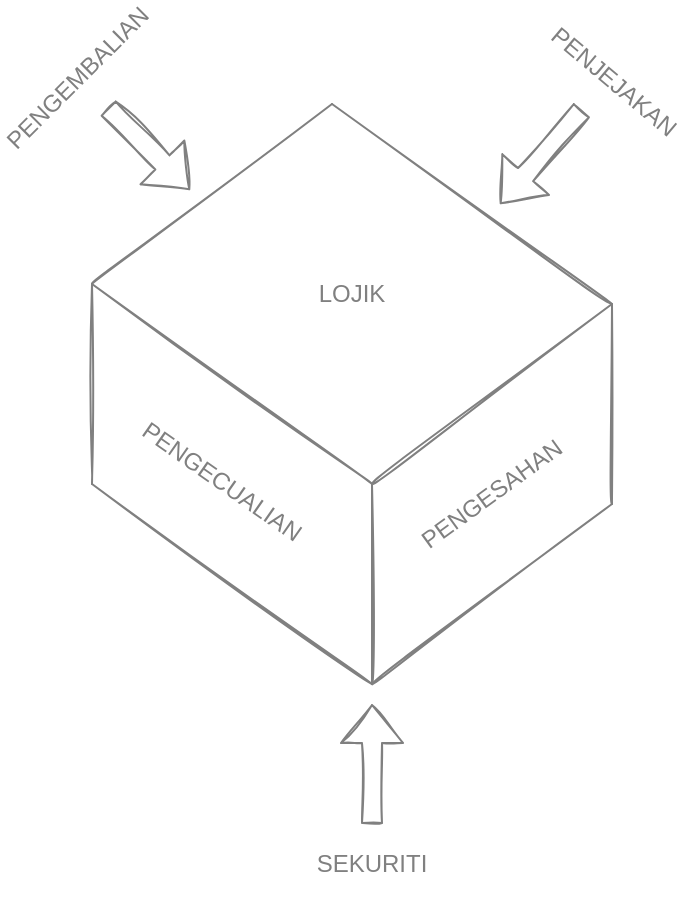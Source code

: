 <mxfile version="20.3.6" pages="3"><diagram id="qrsqGYNkeJF66hUPd0t3" name="Prinsip"><mxGraphModel dx="1382" dy="756" grid="0" gridSize="10" guides="1" tooltips="1" connect="1" arrows="1" fold="1" page="1" pageScale="1" pageWidth="1100" pageHeight="850" math="0" shadow="0"><root><mxCell id="0"/><mxCell id="1" parent="0"/><mxCell id="BbB3MgILvfjEY9lYo88e-6" value="" style="endArrow=none;html=1;rounded=1;sketch=1;curved=1;strokeColor=#808080;fontColor=#808080;" parent="1" edge="1"><mxGeometry width="50" height="50" relative="1" as="geometry"><mxPoint x="700" y="360" as="sourcePoint"/><mxPoint x="560" y="260" as="targetPoint"/></mxGeometry></mxCell><mxCell id="BbB3MgILvfjEY9lYo88e-7" value="" style="endArrow=none;html=1;rounded=1;sketch=1;curved=1;strokeColor=#808080;fontColor=#808080;" parent="1" edge="1"><mxGeometry width="50" height="50" relative="1" as="geometry"><mxPoint x="580" y="450" as="sourcePoint"/><mxPoint x="440" y="350" as="targetPoint"/></mxGeometry></mxCell><mxCell id="BbB3MgILvfjEY9lYo88e-8" value="" style="endArrow=none;html=1;rounded=1;sketch=1;curved=1;strokeColor=#808080;fontColor=#808080;" parent="1" edge="1"><mxGeometry width="50" height="50" relative="1" as="geometry"><mxPoint x="580" y="450" as="sourcePoint"/><mxPoint x="700" y="360" as="targetPoint"/></mxGeometry></mxCell><mxCell id="BbB3MgILvfjEY9lYo88e-9" value="" style="endArrow=none;html=1;rounded=1;sketch=1;curved=1;strokeColor=#808080;fontColor=#808080;" parent="1" edge="1"><mxGeometry width="50" height="50" relative="1" as="geometry"><mxPoint x="440" y="350" as="sourcePoint"/><mxPoint x="560" y="260" as="targetPoint"/></mxGeometry></mxCell><mxCell id="BbB3MgILvfjEY9lYo88e-10" value="" style="endArrow=none;html=1;rounded=1;sketch=1;curved=1;strokeColor=#808080;fontColor=#808080;" parent="1" edge="1"><mxGeometry width="50" height="50" relative="1" as="geometry"><mxPoint x="580" y="550" as="sourcePoint"/><mxPoint x="580" y="450" as="targetPoint"/></mxGeometry></mxCell><mxCell id="BbB3MgILvfjEY9lYo88e-11" value="" style="endArrow=none;html=1;rounded=1;sketch=1;curved=1;strokeColor=#808080;fontColor=#808080;" parent="1" edge="1"><mxGeometry width="50" height="50" relative="1" as="geometry"><mxPoint x="580" y="550" as="sourcePoint"/><mxPoint x="700" y="460" as="targetPoint"/></mxGeometry></mxCell><mxCell id="BbB3MgILvfjEY9lYo88e-12" value="" style="endArrow=none;html=1;rounded=1;sketch=1;curved=1;strokeColor=#808080;fontColor=#808080;" parent="1" edge="1"><mxGeometry width="50" height="50" relative="1" as="geometry"><mxPoint x="700" y="460" as="sourcePoint"/><mxPoint x="700" y="360" as="targetPoint"/></mxGeometry></mxCell><mxCell id="BbB3MgILvfjEY9lYo88e-13" value="" style="endArrow=none;html=1;rounded=1;sketch=1;curved=1;strokeColor=#808080;fontColor=#808080;" parent="1" edge="1"><mxGeometry width="50" height="50" relative="1" as="geometry"><mxPoint x="580" y="550" as="sourcePoint"/><mxPoint x="440" y="450" as="targetPoint"/></mxGeometry></mxCell><mxCell id="BbB3MgILvfjEY9lYo88e-14" value="" style="endArrow=none;html=1;rounded=1;sketch=1;curved=1;strokeColor=#808080;fontColor=#808080;" parent="1" edge="1"><mxGeometry width="50" height="50" relative="1" as="geometry"><mxPoint x="440" y="450" as="sourcePoint"/><mxPoint x="440" y="350" as="targetPoint"/></mxGeometry></mxCell><mxCell id="BbB3MgILvfjEY9lYo88e-15" value="LOJIK" style="text;html=1;strokeColor=none;fillColor=none;align=center;verticalAlign=middle;whiteSpace=wrap;rounded=0;sketch=1;fontColor=#808080;" parent="1" vertex="1"><mxGeometry x="540" y="340" width="60" height="30" as="geometry"/></mxCell><mxCell id="BbB3MgILvfjEY9lYo88e-16" value="PENGESAHAN" style="text;html=1;strokeColor=none;fillColor=none;align=center;verticalAlign=middle;whiteSpace=wrap;rounded=0;sketch=1;rotation=324;fontColor=#808080;" parent="1" vertex="1"><mxGeometry x="610" y="440" width="60" height="30" as="geometry"/></mxCell><mxCell id="BbB3MgILvfjEY9lYo88e-17" value="PENGECUALIAN" style="text;html=1;strokeColor=none;fillColor=none;align=center;verticalAlign=middle;whiteSpace=wrap;rounded=0;sketch=1;rotation=35;fontColor=#808080;" parent="1" vertex="1"><mxGeometry x="475" y="434" width="60" height="30" as="geometry"/></mxCell><mxCell id="BbB3MgILvfjEY9lYo88e-19" value="" style="shape=flexArrow;endArrow=classic;html=1;rounded=1;sketch=1;curved=1;strokeColor=#808080;fontColor=#808080;" parent="1" edge="1"><mxGeometry width="50" height="50" relative="1" as="geometry"><mxPoint x="685" y="263" as="sourcePoint"/><mxPoint x="644" y="310" as="targetPoint"/></mxGeometry></mxCell><mxCell id="BbB3MgILvfjEY9lYo88e-20" value="PENJEJAKAN" style="text;html=1;strokeColor=none;fillColor=none;align=center;verticalAlign=middle;whiteSpace=wrap;rounded=0;sketch=1;rotation=40;fontColor=#808080;" parent="1" vertex="1"><mxGeometry x="670.998" y="234.005" width="60" height="30" as="geometry"/></mxCell><mxCell id="BbB3MgILvfjEY9lYo88e-21" value="" style="shape=flexArrow;endArrow=classic;html=1;rounded=1;sketch=1;curved=1;strokeColor=#808080;fontColor=#808080;" parent="1" edge="1"><mxGeometry width="50" height="50" relative="1" as="geometry"><mxPoint x="448" y="262" as="sourcePoint"/><mxPoint x="489" y="303" as="targetPoint"/></mxGeometry></mxCell><mxCell id="BbB3MgILvfjEY9lYo88e-22" value="PENGEMBALIAN" style="text;html=1;strokeColor=none;fillColor=none;align=center;verticalAlign=middle;whiteSpace=wrap;rounded=0;sketch=1;rotation=-45;fontColor=#808080;" parent="1" vertex="1"><mxGeometry x="403" y="232" width="60" height="30" as="geometry"/></mxCell><mxCell id="BbB3MgILvfjEY9lYo88e-23" value="" style="shape=flexArrow;endArrow=classic;html=1;rounded=1;sketch=1;curved=1;strokeColor=#808080;fontColor=#808080;" parent="1" edge="1"><mxGeometry width="50" height="50" relative="1" as="geometry"><mxPoint x="580" y="620" as="sourcePoint"/><mxPoint x="580" y="560" as="targetPoint"/></mxGeometry></mxCell><mxCell id="BbB3MgILvfjEY9lYo88e-24" value="SEKURITI" style="text;html=1;strokeColor=none;fillColor=none;align=center;verticalAlign=middle;whiteSpace=wrap;rounded=0;sketch=1;fontColor=#808080;" parent="1" vertex="1"><mxGeometry x="550" y="625" width="60" height="30" as="geometry"/></mxCell></root></mxGraphModel></diagram><diagram name="Melintang" id="mR7UyOg51pEG3Wg1xMaY"><mxGraphModel dx="1382" dy="756" grid="0" gridSize="10" guides="1" tooltips="1" connect="1" arrows="1" fold="1" page="1" pageScale="1" pageWidth="1100" pageHeight="850" math="0" shadow="0"><root><mxCell id="GSMAuSDNPmR9hoLNnjGz-0"/><mxCell id="GSMAuSDNPmR9hoLNnjGz-1" parent="GSMAuSDNPmR9hoLNnjGz-0"/><mxCell id="GSMAuSDNPmR9hoLNnjGz-20" value="KHIDMAT A" style="whiteSpace=wrap;html=1;sketch=1;rounded=1;strokeColor=#808080;fontColor=#808080;fillColor=none;" parent="GSMAuSDNPmR9hoLNnjGz-1" vertex="1"><mxGeometry x="608" y="272" width="120" height="60" as="geometry"/></mxCell><mxCell id="GSMAuSDNPmR9hoLNnjGz-21" value="KHIDMAT B" style="whiteSpace=wrap;html=1;sketch=1;rounded=1;strokeColor=#808080;fontColor=#808080;fillColor=none;" parent="GSMAuSDNPmR9hoLNnjGz-1" vertex="1"><mxGeometry x="608" y="360" width="120" height="60" as="geometry"/></mxCell><mxCell id="GSMAuSDNPmR9hoLNnjGz-22" value="KHIDMAT N" style="whiteSpace=wrap;html=1;sketch=1;rounded=1;strokeColor=#808080;fontColor=#808080;fillColor=none;" parent="GSMAuSDNPmR9hoLNnjGz-1" vertex="1"><mxGeometry x="608" y="446" width="120" height="60" as="geometry"/></mxCell><mxCell id="GSMAuSDNPmR9hoLNnjGz-23" value="KHIDMAT PEMPROSESAN A" style="whiteSpace=wrap;html=1;sketch=1;rounded=1;strokeColor=#808080;fontColor=#808080;fillColor=none;" parent="GSMAuSDNPmR9hoLNnjGz-1" vertex="1"><mxGeometry x="455" y="272" width="120" height="60" as="geometry"/></mxCell><mxCell id="GSMAuSDNPmR9hoLNnjGz-24" value="KHIDMAT PEMPROSESAN B" style="whiteSpace=wrap;html=1;sketch=1;rounded=1;strokeColor=#808080;fontColor=#808080;fillColor=none;" parent="GSMAuSDNPmR9hoLNnjGz-1" vertex="1"><mxGeometry x="455" y="360" width="120" height="60" as="geometry"/></mxCell><mxCell id="GSMAuSDNPmR9hoLNnjGz-25" value="KHIDMAT PEMPROSESAN N" style="whiteSpace=wrap;html=1;sketch=1;rounded=1;strokeColor=#808080;fontColor=#808080;fillColor=none;" parent="GSMAuSDNPmR9hoLNnjGz-1" vertex="1"><mxGeometry x="455" y="446" width="120" height="60" as="geometry"/></mxCell><mxCell id="GSMAuSDNPmR9hoLNnjGz-26" value="KHIDMAT ATURAN N" style="whiteSpace=wrap;html=1;sketch=1;rounded=1;strokeColor=#808080;fontColor=#808080;fillColor=none;" parent="GSMAuSDNPmR9hoLNnjGz-1" vertex="1"><mxGeometry x="275" y="360" width="120" height="60" as="geometry"/></mxCell><mxCell id="GSMAuSDNPmR9hoLNnjGz-29" value="MODEL KONGSI" style="whiteSpace=wrap;html=1;sketch=1;rounded=1;strokeColor=#808080;fontColor=#808080;labelBackgroundColor=none;fillColor=none;" parent="GSMAuSDNPmR9hoLNnjGz-1" vertex="1"><mxGeometry x="785" y="360" width="120" height="60" as="geometry"/></mxCell><mxCell id="GSMAuSDNPmR9hoLNnjGz-30" value="" style="endArrow=classic;html=1;exitX=1;exitY=0.5;exitDx=0;exitDy=0;sketch=1;curved=1;strokeColor=#808080;fontColor=#808080;" parent="GSMAuSDNPmR9hoLNnjGz-1" source="GSMAuSDNPmR9hoLNnjGz-26" target="GSMAuSDNPmR9hoLNnjGz-29" edge="1"><mxGeometry width="50" height="50" relative="1" as="geometry"><mxPoint x="333" y="298" as="sourcePoint"/><mxPoint x="383" y="248" as="targetPoint"/></mxGeometry></mxCell><mxCell id="GSMAuSDNPmR9hoLNnjGz-31" value="" style="endArrow=classic;html=1;entryX=0;entryY=0.5;entryDx=0;entryDy=0;exitX=1;exitY=0.5;exitDx=0;exitDy=0;sketch=1;curved=1;strokeColor=#808080;fontColor=#808080;" parent="GSMAuSDNPmR9hoLNnjGz-1" source="GSMAuSDNPmR9hoLNnjGz-23" target="GSMAuSDNPmR9hoLNnjGz-29" edge="1"><mxGeometry width="50" height="50" relative="1" as="geometry"><mxPoint x="274" y="309" as="sourcePoint"/><mxPoint x="324" y="259" as="targetPoint"/></mxGeometry></mxCell><mxCell id="GSMAuSDNPmR9hoLNnjGz-32" value="" style="endArrow=classic;html=1;exitX=1;exitY=0.5;exitDx=0;exitDy=0;entryX=0;entryY=0.5;entryDx=0;entryDy=0;sketch=1;curved=1;strokeColor=#808080;fontColor=#808080;" parent="GSMAuSDNPmR9hoLNnjGz-1" source="GSMAuSDNPmR9hoLNnjGz-20" target="GSMAuSDNPmR9hoLNnjGz-29" edge="1"><mxGeometry width="50" height="50" relative="1" as="geometry"><mxPoint x="369" y="282" as="sourcePoint"/><mxPoint x="419" y="232" as="targetPoint"/></mxGeometry></mxCell><mxCell id="GSMAuSDNPmR9hoLNnjGz-33" value="" style="endArrow=classic;html=1;exitX=1;exitY=0.5;exitDx=0;exitDy=0;entryX=0;entryY=0.5;entryDx=0;entryDy=0;sketch=1;curved=1;strokeColor=#808080;fontColor=#808080;" parent="GSMAuSDNPmR9hoLNnjGz-1" source="GSMAuSDNPmR9hoLNnjGz-22" target="GSMAuSDNPmR9hoLNnjGz-29" edge="1"><mxGeometry width="50" height="50" relative="1" as="geometry"><mxPoint x="801" y="509" as="sourcePoint"/><mxPoint x="851" y="459" as="targetPoint"/></mxGeometry></mxCell><mxCell id="GSMAuSDNPmR9hoLNnjGz-34" value="" style="endArrow=classic;html=1;exitX=1;exitY=0.5;exitDx=0;exitDy=0;entryX=0;entryY=0.5;entryDx=0;entryDy=0;sketch=1;curved=1;strokeColor=#808080;fontColor=#808080;" parent="GSMAuSDNPmR9hoLNnjGz-1" source="GSMAuSDNPmR9hoLNnjGz-25" target="GSMAuSDNPmR9hoLNnjGz-29" edge="1"><mxGeometry width="50" height="50" relative="1" as="geometry"><mxPoint x="599" y="581" as="sourcePoint"/><mxPoint x="649" y="531" as="targetPoint"/></mxGeometry></mxCell></root></mxGraphModel></diagram><diagram name="Menegak" id="dsF2o4K2aO76OBcaVvpv"><mxGraphModel dx="1382" dy="756" grid="0" gridSize="10" guides="1" tooltips="1" connect="1" arrows="1" fold="1" page="1" pageScale="1" pageWidth="1100" pageHeight="850" math="0" shadow="0"><root><mxCell id="H6bH8910wLnF9-F88ioD-0"/><mxCell id="H6bH8910wLnF9-F88ioD-1" parent="H6bH8910wLnF9-F88ioD-0"/><mxCell id="H6bH8910wLnF9-F88ioD-2" value="MODEL A" style="whiteSpace=wrap;html=1;strokeColor=#808080;fontColor=#808080;fillColor=none;sketch=1;rounded=1;" parent="H6bH8910wLnF9-F88ioD-1" vertex="1"><mxGeometry x="331" y="419" width="120" height="60" as="geometry"/></mxCell><mxCell id="H6bH8910wLnF9-F88ioD-3" value="&lt;span&gt;MODEL B&lt;/span&gt;" style="whiteSpace=wrap;html=1;strokeColor=#808080;fontColor=#808080;fillColor=none;sketch=1;rounded=1;" parent="H6bH8910wLnF9-F88ioD-1" vertex="1"><mxGeometry x="478" y="419" width="120" height="60" as="geometry"/></mxCell><mxCell id="H6bH8910wLnF9-F88ioD-4" value="&lt;span&gt;MODEL C&lt;/span&gt;" style="whiteSpace=wrap;html=1;strokeColor=#808080;fontColor=#808080;fillColor=none;sketch=1;rounded=1;" parent="H6bH8910wLnF9-F88ioD-1" vertex="1"><mxGeometry x="625" y="419" width="120" height="60" as="geometry"/></mxCell><mxCell id="H6bH8910wLnF9-F88ioD-9" value="MODEL KONGSI" style="whiteSpace=wrap;html=1;strokeColor=#808080;fontColor=#808080;labelBackgroundColor=none;fillColor=none;sketch=1;rounded=1;" parent="H6bH8910wLnF9-F88ioD-1" vertex="1"><mxGeometry x="478" y="264" width="120" height="60" as="geometry"/></mxCell><mxCell id="H6bH8910wLnF9-F88ioD-15" value="" style="endArrow=classic;html=1;strokeColor=#808080;fontColor=#808080;exitX=0.5;exitY=0;exitDx=0;exitDy=0;entryX=0.5;entryY=1;entryDx=0;entryDy=0;sketch=1;curved=1;" parent="H6bH8910wLnF9-F88ioD-1" source="H6bH8910wLnF9-F88ioD-2" target="H6bH8910wLnF9-F88ioD-9" edge="1"><mxGeometry width="50" height="50" relative="1" as="geometry"><mxPoint x="384" y="383" as="sourcePoint"/><mxPoint x="434" y="333" as="targetPoint"/></mxGeometry></mxCell><mxCell id="H6bH8910wLnF9-F88ioD-16" value="" style="endArrow=classic;html=1;strokeColor=#808080;fontColor=#808080;exitX=0.5;exitY=0;exitDx=0;exitDy=0;entryX=0.5;entryY=1;entryDx=0;entryDy=0;sketch=1;curved=1;" parent="H6bH8910wLnF9-F88ioD-1" source="H6bH8910wLnF9-F88ioD-3" target="H6bH8910wLnF9-F88ioD-9" edge="1"><mxGeometry width="50" height="50" relative="1" as="geometry"><mxPoint x="562" y="408" as="sourcePoint"/><mxPoint x="612" y="358" as="targetPoint"/></mxGeometry></mxCell><mxCell id="H6bH8910wLnF9-F88ioD-17" value="" style="endArrow=classic;html=1;strokeColor=#808080;fontColor=#808080;exitX=0.5;exitY=0;exitDx=0;exitDy=0;entryX=0.5;entryY=1;entryDx=0;entryDy=0;sketch=1;curved=1;" parent="H6bH8910wLnF9-F88ioD-1" source="H6bH8910wLnF9-F88ioD-4" target="H6bH8910wLnF9-F88ioD-9" edge="1"><mxGeometry width="50" height="50" relative="1" as="geometry"><mxPoint x="692" y="395" as="sourcePoint"/><mxPoint x="742" y="345" as="targetPoint"/></mxGeometry></mxCell><mxCell id="H6bH8910wLnF9-F88ioD-18" value="MODEL D" style="whiteSpace=wrap;html=1;strokeColor=#808080;fontColor=#808080;fillColor=none;sketch=1;rounded=1;" parent="H6bH8910wLnF9-F88ioD-1" vertex="1"><mxGeometry x="331" y="520" width="120" height="60" as="geometry"/></mxCell><mxCell id="H6bH8910wLnF9-F88ioD-19" value="&lt;span&gt;MODEL E&lt;/span&gt;" style="whiteSpace=wrap;html=1;strokeColor=#808080;fontColor=#808080;fillColor=none;sketch=1;rounded=1;" parent="H6bH8910wLnF9-F88ioD-1" vertex="1"><mxGeometry x="478" y="520" width="120" height="60" as="geometry"/></mxCell><mxCell id="H6bH8910wLnF9-F88ioD-20" value="&lt;span&gt;MODEL N&lt;/span&gt;" style="whiteSpace=wrap;html=1;strokeColor=#808080;fontColor=#808080;fillColor=none;sketch=1;rounded=1;" parent="H6bH8910wLnF9-F88ioD-1" vertex="1"><mxGeometry x="625" y="520" width="120" height="60" as="geometry"/></mxCell><mxCell id="H6bH8910wLnF9-F88ioD-21" value="" style="endArrow=classic;html=1;strokeColor=#808080;fontColor=#808080;exitX=0.5;exitY=0;exitDx=0;exitDy=0;entryX=0.5;entryY=1;entryDx=0;entryDy=0;sketch=1;curved=1;" parent="H6bH8910wLnF9-F88ioD-1" source="H6bH8910wLnF9-F88ioD-18" target="H6bH8910wLnF9-F88ioD-9" edge="1"><mxGeometry width="50" height="50" relative="1" as="geometry"><mxPoint x="213" y="461" as="sourcePoint"/><mxPoint x="263" y="411" as="targetPoint"/></mxGeometry></mxCell><mxCell id="H6bH8910wLnF9-F88ioD-22" value="" style="endArrow=classic;html=1;strokeColor=#808080;fontColor=#808080;sketch=1;curved=1;" parent="H6bH8910wLnF9-F88ioD-1" source="H6bH8910wLnF9-F88ioD-19" edge="1"><mxGeometry width="50" height="50" relative="1" as="geometry"><mxPoint x="401" y="530" as="sourcePoint"/><mxPoint x="539" y="323" as="targetPoint"/></mxGeometry></mxCell><mxCell id="H6bH8910wLnF9-F88ioD-23" value="" style="endArrow=classic;html=1;strokeColor=#808080;fontColor=#808080;exitX=0.5;exitY=0;exitDx=0;exitDy=0;entryX=0.5;entryY=1;entryDx=0;entryDy=0;sketch=1;curved=1;" parent="H6bH8910wLnF9-F88ioD-1" source="H6bH8910wLnF9-F88ioD-20" target="H6bH8910wLnF9-F88ioD-9" edge="1"><mxGeometry width="50" height="50" relative="1" as="geometry"><mxPoint x="411" y="540" as="sourcePoint"/><mxPoint x="558" y="344" as="targetPoint"/></mxGeometry></mxCell></root></mxGraphModel></diagram></mxfile>